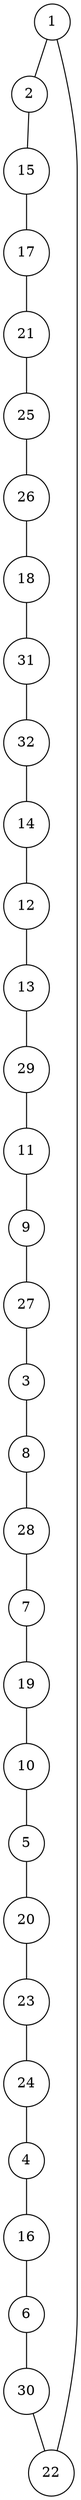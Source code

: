 graph random1716955679 {
	node [shape=circle fillcolor=white]
	1 [ pos = "2.888563,2.938799!"]
	2 [ pos = "5.979193,3.742232!"]
	3 [ pos = "19.204047,19.623305!"]
	4 [ pos = "0.090760,14.916853!"]
	5 [ pos = "6.952253,17.640141!"]
	6 [ pos = "4.485589,6.612680!"]
	7 [ pos = "9.853760,12.406870!"]
	8 [ pos = "17.241166,19.441588!"]
	9 [ pos = "17.250827,13.102488!"]
	10 [ pos = "8.194523,14.814104!"]
	11 [ pos = "16.449382,11.034476!"]
	12 [ pos = "20.000000,3.412952!"]
	13 [ pos = "18.031777,5.099406!"]
	14 [ pos = "14.637593,3.621221!"]
	15 [ pos = "7.098284,7.294717!"]
	16 [ pos = "3.256702,9.986846!"]
	17 [ pos = "10.233516,9.235894!"]
	18 [ pos = "13.729078,9.245684!"]
	19 [ pos = "8.667320,13.819838!"]
	20 [ pos = "3.970658,15.619573!"]
	21 [ pos = "11.268101,8.456247!"]
	22 [ pos = "2.040374,0.929982!"]
	23 [ pos = "0.671238,19.281540!"]
	24 [ pos = "0.179691,17.922065!"]
	25 [ pos = "12.192149,8.374214!"]
	26 [ pos = "12.544291,8.449653!"]
	27 [ pos = "19.408690,12.352412!"]
	28 [ pos = "11.862605,17.248589!"]
	29 [ pos = "17.451818,6.308319!"]
	30 [ pos = "0.677931,4.358223!"]
	31 [ pos = "13.603037,3.934632!"]
	32 [ pos = "14.345070,3.644674!"]

	1 -- 2
	2 -- 15
	3 -- 8
	4 -- 16
	5 -- 20
	6 -- 30
	7 -- 19
	8 -- 28
	9 -- 27
	10 -- 5
	11 -- 9
	12 -- 13
	13 -- 29
	14 -- 12
	15 -- 17
	16 -- 6
	17 -- 21
	18 -- 31
	19 -- 10
	20 -- 23
	21 -- 25
	22 -- 1
	23 -- 24
	24 -- 4
	25 -- 26
	26 -- 18
	27 -- 3
	28 -- 7
	29 -- 11
	30 -- 22
	31 -- 32
	32 -- 14
}